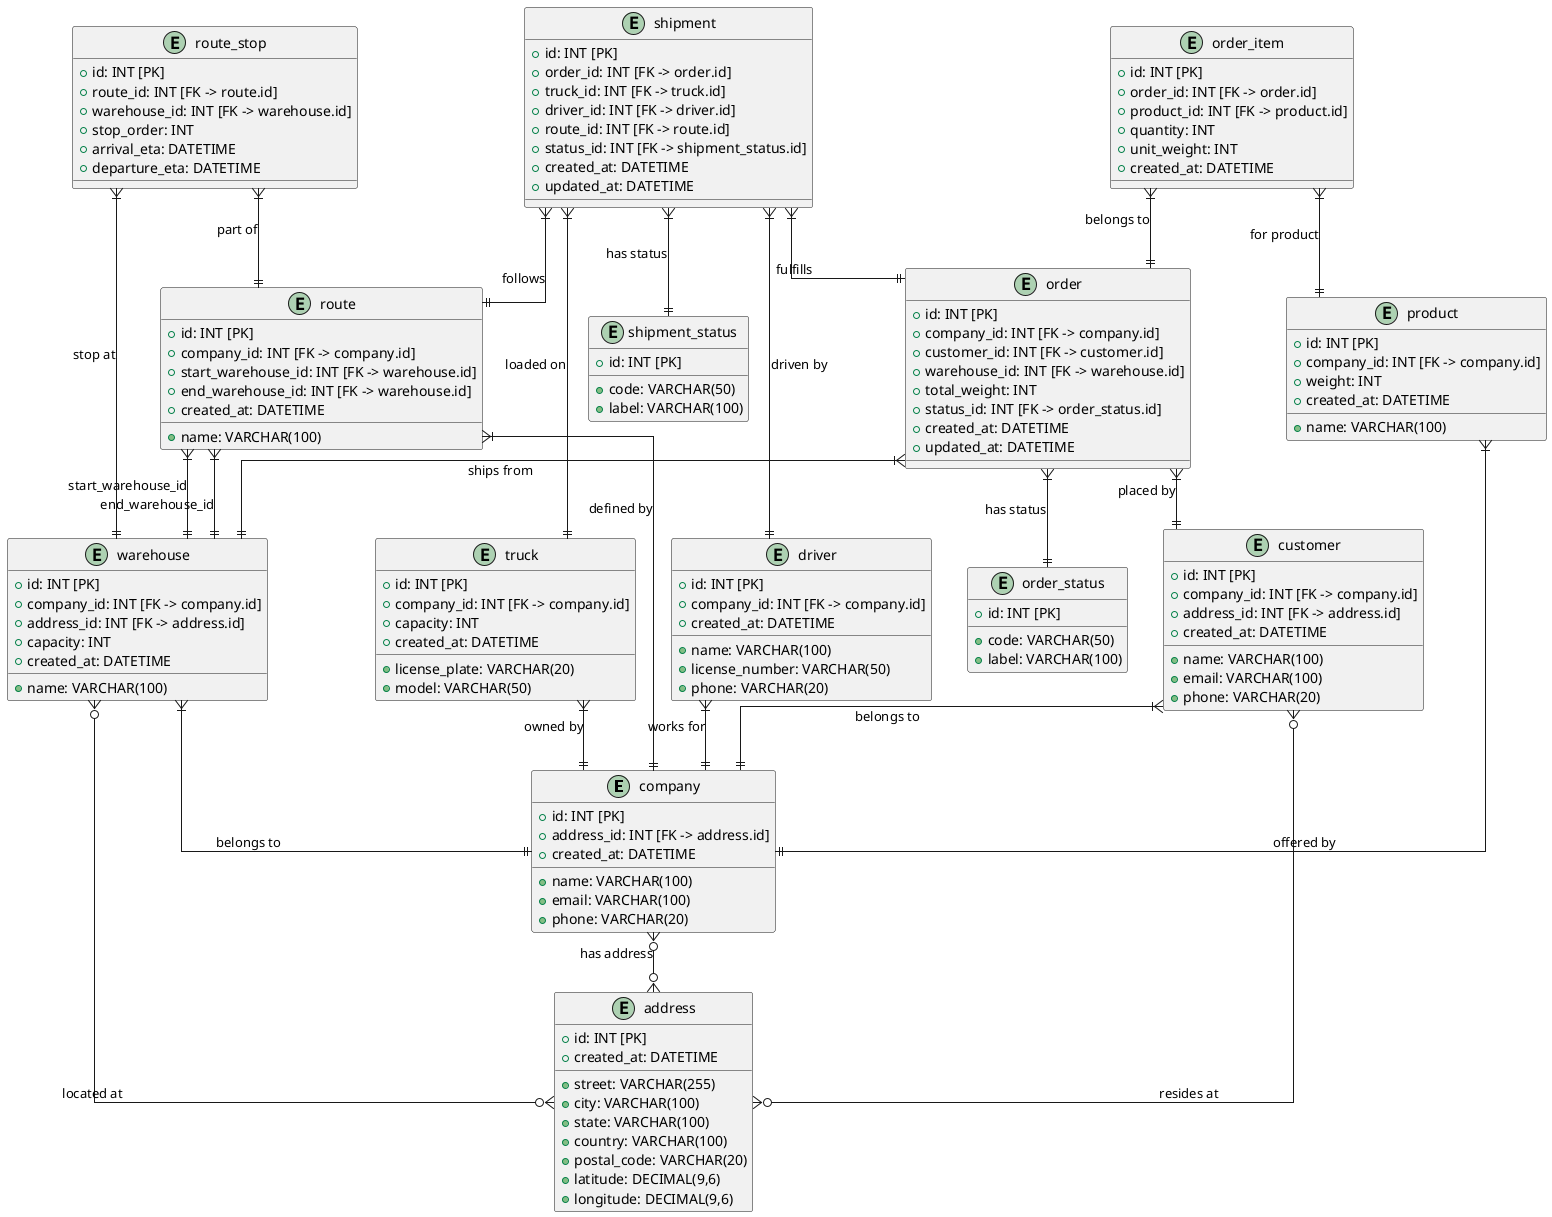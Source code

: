 @startuml ERD_Transport
skinparam linetype ortho

entity company {
  + id: INT [PK]
  + name: VARCHAR(100)
  + email: VARCHAR(100)
  + phone: VARCHAR(20)
  + address_id: INT [FK -> address.id]
  + created_at: DATETIME
}

entity address {
  + id: INT [PK]
  + street: VARCHAR(255)
  + city: VARCHAR(100)
  + state: VARCHAR(100)
  + country: VARCHAR(100)
  + postal_code: VARCHAR(20)
  + latitude: DECIMAL(9,6)
  + longitude: DECIMAL(9,6)
  + created_at: DATETIME
}

entity customer {
  + id: INT [PK]
  + company_id: INT [FK -> company.id]
  + name: VARCHAR(100)
  + email: VARCHAR(100)
  + phone: VARCHAR(20)
  + address_id: INT [FK -> address.id]
  + created_at: DATETIME
}

entity warehouse {
  + id: INT [PK]
  + company_id: INT [FK -> company.id]
  + name: VARCHAR(100)
  + address_id: INT [FK -> address.id]
  + capacity: INT
  + created_at: DATETIME
}

entity truck {
  + id: INT [PK]
  + company_id: INT [FK -> company.id]
  + license_plate: VARCHAR(20)
  + capacity: INT
  + model: VARCHAR(50)
  + created_at: DATETIME
}

entity driver {
  + id: INT [PK]
  + company_id: INT [FK -> company.id]
  + name: VARCHAR(100)
  + license_number: VARCHAR(50)
  + phone: VARCHAR(20)
  + created_at: DATETIME
}

entity product {
  + id: INT [PK]
  + company_id: INT [FK -> company.id]
  + name: VARCHAR(100)
  + weight: INT
  + created_at: DATETIME
}

entity order_status {
  + id: INT [PK]
  + code: VARCHAR(50)
  + label: VARCHAR(100)
}

entity shipment_status {
  + id: INT [PK]
  + code: VARCHAR(50)
  + label: VARCHAR(100)
}

entity "order" {
  + id: INT [PK]
  + company_id: INT [FK -> company.id]
  + customer_id: INT [FK -> customer.id]
  + warehouse_id: INT [FK -> warehouse.id]
  + total_weight: INT
  + status_id: INT [FK -> order_status.id]
  + created_at: DATETIME
  + updated_at: DATETIME
}

entity order_item {
  + id: INT [PK]
  + order_id: INT [FK -> order.id]
  + product_id: INT [FK -> product.id]
  + quantity: INT
  + unit_weight: INT
  + created_at: DATETIME
}

entity route {
  + id: INT [PK]
  + company_id: INT [FK -> company.id]
  + name: VARCHAR(100)
  + start_warehouse_id: INT [FK -> warehouse.id]
  + end_warehouse_id: INT [FK -> warehouse.id]
  + created_at: DATETIME
}

entity route_stop {
  + id: INT [PK]
  + route_id: INT [FK -> route.id]
  + warehouse_id: INT [FK -> warehouse.id]
  + stop_order: INT
  + arrival_eta: DATETIME
  + departure_eta: DATETIME
}

entity shipment {
  + id: INT [PK]
  + order_id: INT [FK -> order.id]
  + truck_id: INT [FK -> truck.id]
  + driver_id: INT [FK -> driver.id]
  + route_id: INT [FK -> route.id]
  + status_id: INT [FK -> shipment_status.id]
  + created_at: DATETIME
  + updated_at: DATETIME
}


' =========================
'      RELATIONSHIPS
' =========================

company }o--o{ address : "has address"
customer }|--|| company : "belongs to"
customer }o--o{ address : "resides at"

warehouse }|--|| company : "belongs to"
warehouse }o--o{ address : "located at"

truck }|--|| company : "owned by"

driver }|--|| company : "works for"
' (optionnel) Si besoin de l'adresse du driver
' driver }o--o{ address : "contact info at"

product }|--|| company : "offered by"

"order" }|--|| customer : "placed by"
"order" }|--|| warehouse : "ships from"
"order" }|--|| order_status : "has status"

order_item }|--|| "order" : "belongs to"
order_item }|--|| product : "for product"

route }|--|| company : "defined by"
route }|--|| warehouse : "start_warehouse_id"
route }|--|| warehouse : "end_warehouse_id"
route_stop }|--|| route : "part of"
route_stop }|--|| warehouse : "stop at"

shipment }|--|| "order" : "fulfills"
shipment }|--|| truck : "loaded on"
shipment }|--|| driver : "driven by"
shipment }|--|| route : "follows"
shipment }|--|| shipment_status : "has status"

@enduml
